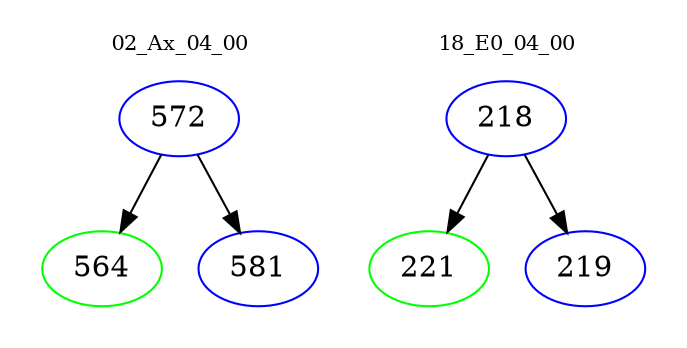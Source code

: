 digraph{
subgraph cluster_0 {
color = white
label = "02_Ax_04_00";
fontsize=10;
T0_572 [label="572", color="blue"]
T0_572 -> T0_564 [color="black"]
T0_564 [label="564", color="green"]
T0_572 -> T0_581 [color="black"]
T0_581 [label="581", color="blue"]
}
subgraph cluster_1 {
color = white
label = "18_E0_04_00";
fontsize=10;
T1_218 [label="218", color="blue"]
T1_218 -> T1_221 [color="black"]
T1_221 [label="221", color="green"]
T1_218 -> T1_219 [color="black"]
T1_219 [label="219", color="blue"]
}
}
